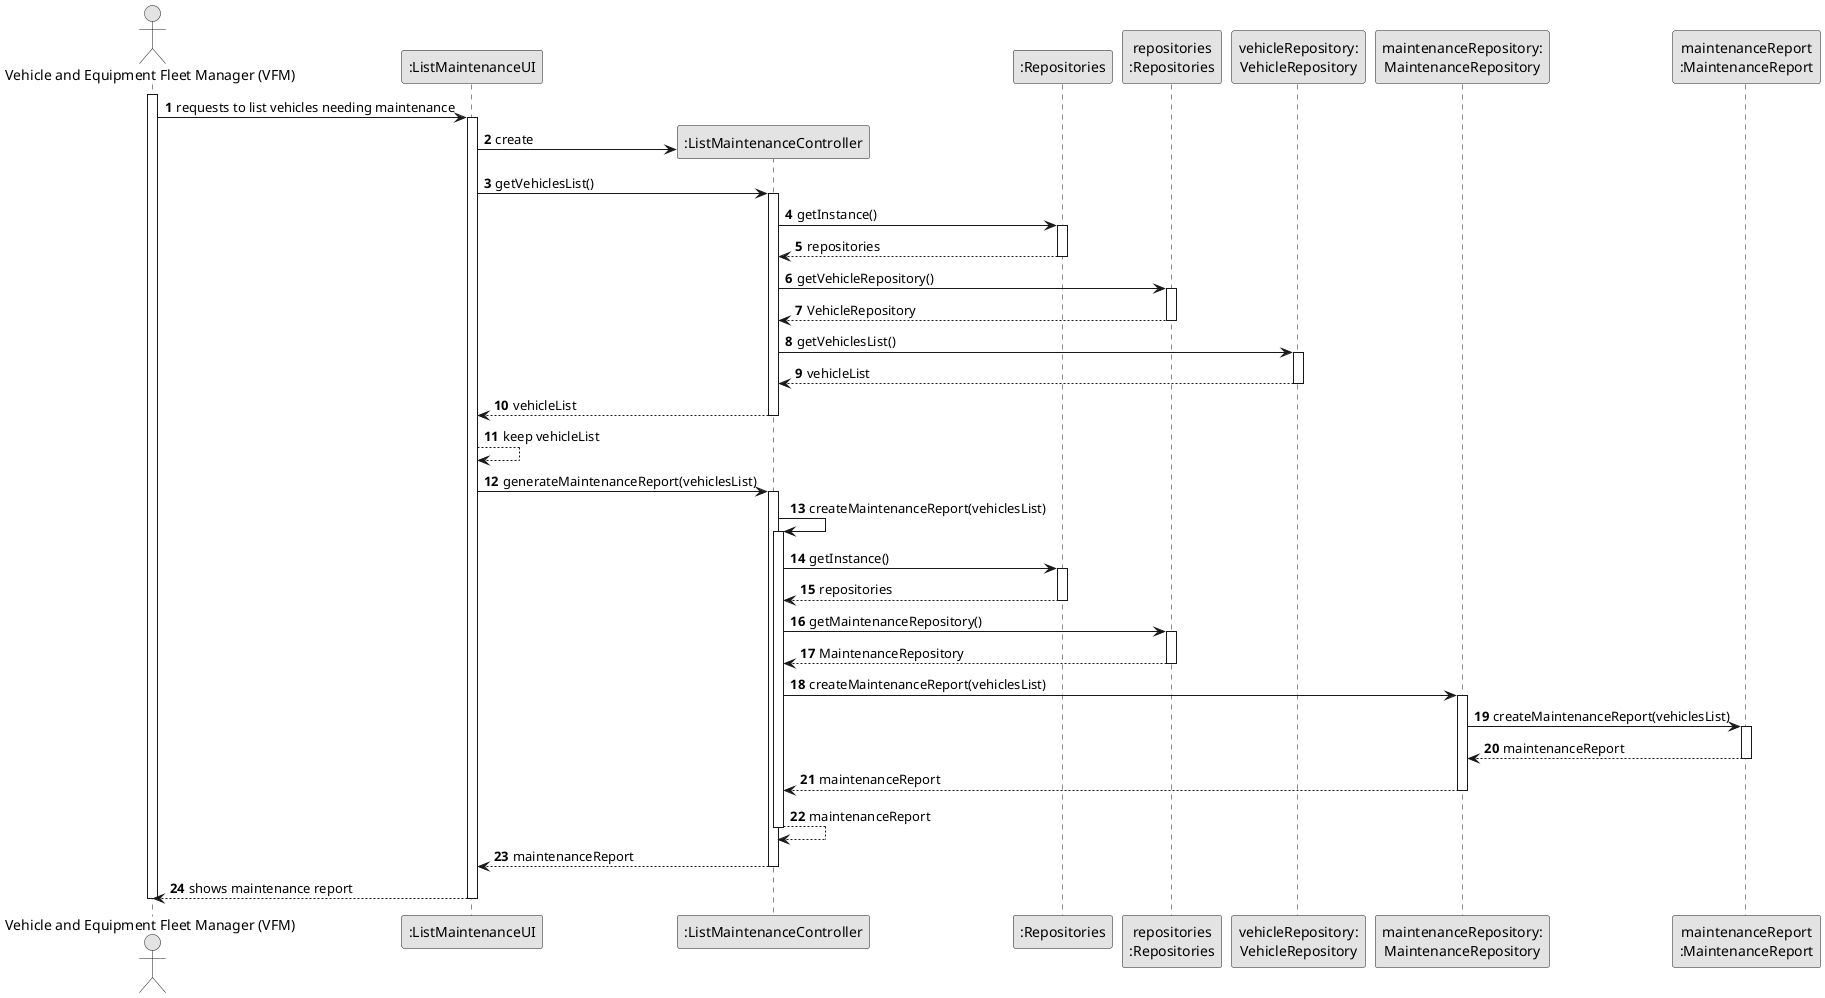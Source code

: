 @startuml
skinparam monochrome true
skinparam packageStyle rectangle
skinparam shadowing false

autonumber

'hide footbox
actor "Vehicle and Equipment Fleet Manager (VFM)" as VFM
participant ":ListMaintenanceUI" as UI
participant ":ListMaintenanceController" as CTRL
participant ":Repositories" as RepositorySingleton
participant "repositories\n:Repositories" as PLAT
participant "vehicleRepository:\nVehicleRepository" as VehicleRepository
participant "maintenanceRepository:\nMaintenanceRepository" as MaintenanceRepository
participant "maintenanceReport\n:MaintenanceReport" as MaintenanceReport

activate VFM

    VFM -> UI : requests to list vehicles needing maintenance
    activate UI

        UI -> CTRL** : create

        UI -> CTRL : getVehiclesList()
        activate CTRL

            CTRL -> RepositorySingleton : getInstance()
            activate RepositorySingleton

                RepositorySingleton --> CTRL: repositories
            deactivate RepositorySingleton

            CTRL -> PLAT : getVehicleRepository()
            activate PLAT

                PLAT --> CTRL: VehicleRepository
            deactivate PLAT

            CTRL -> VehicleRepository : getVehiclesList()
            activate VehicleRepository

                VehicleRepository --> CTRL : vehicleList
            deactivate VehicleRepository

            CTRL --> UI : vehicleList
        deactivate CTRL

        UI --> UI : keep vehicleList

        UI -> CTRL : generateMaintenanceReport(vehiclesList)
        activate CTRL

            CTRL -> CTRL : createMaintenanceReport(vehiclesList)
            activate CTRL

                CTRL -> RepositorySingleton : getInstance()
                activate RepositorySingleton

                    RepositorySingleton --> CTRL: repositories
                deactivate RepositorySingleton

                CTRL -> PLAT : getMaintenanceRepository()
                activate PLAT

                    PLAT --> CTRL: MaintenanceRepository
                deactivate PLAT

                CTRL -> MaintenanceRepository : createMaintenanceReport(vehiclesList)
                activate MaintenanceRepository

                    MaintenanceRepository -> MaintenanceReport : createMaintenanceReport(vehiclesList)
                    activate MaintenanceReport

                    MaintenanceReport --> MaintenanceRepository : maintenanceReport
                    deactivate MaintenanceReport

                MaintenanceRepository --> CTRL : maintenanceReport
                deactivate MaintenanceRepository

            CTRL --> CTRL : maintenanceReport
            deactivate CTRL

            CTRL --> UI : maintenanceReport
        deactivate CTRL

        UI --> VFM : shows maintenance report
    deactivate UI

deactivate VFM

@enduml
